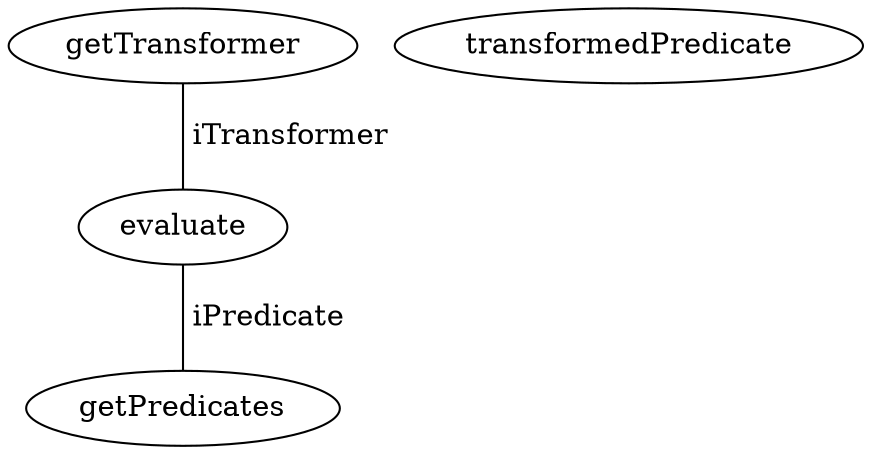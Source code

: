 digraph G {
getTransformer;
transformedPredicate;
evaluate;
getPredicates;
getTransformer -> evaluate [label=" iTransformer", dir=none];
evaluate -> getPredicates [label=" iPredicate", dir=none];
}